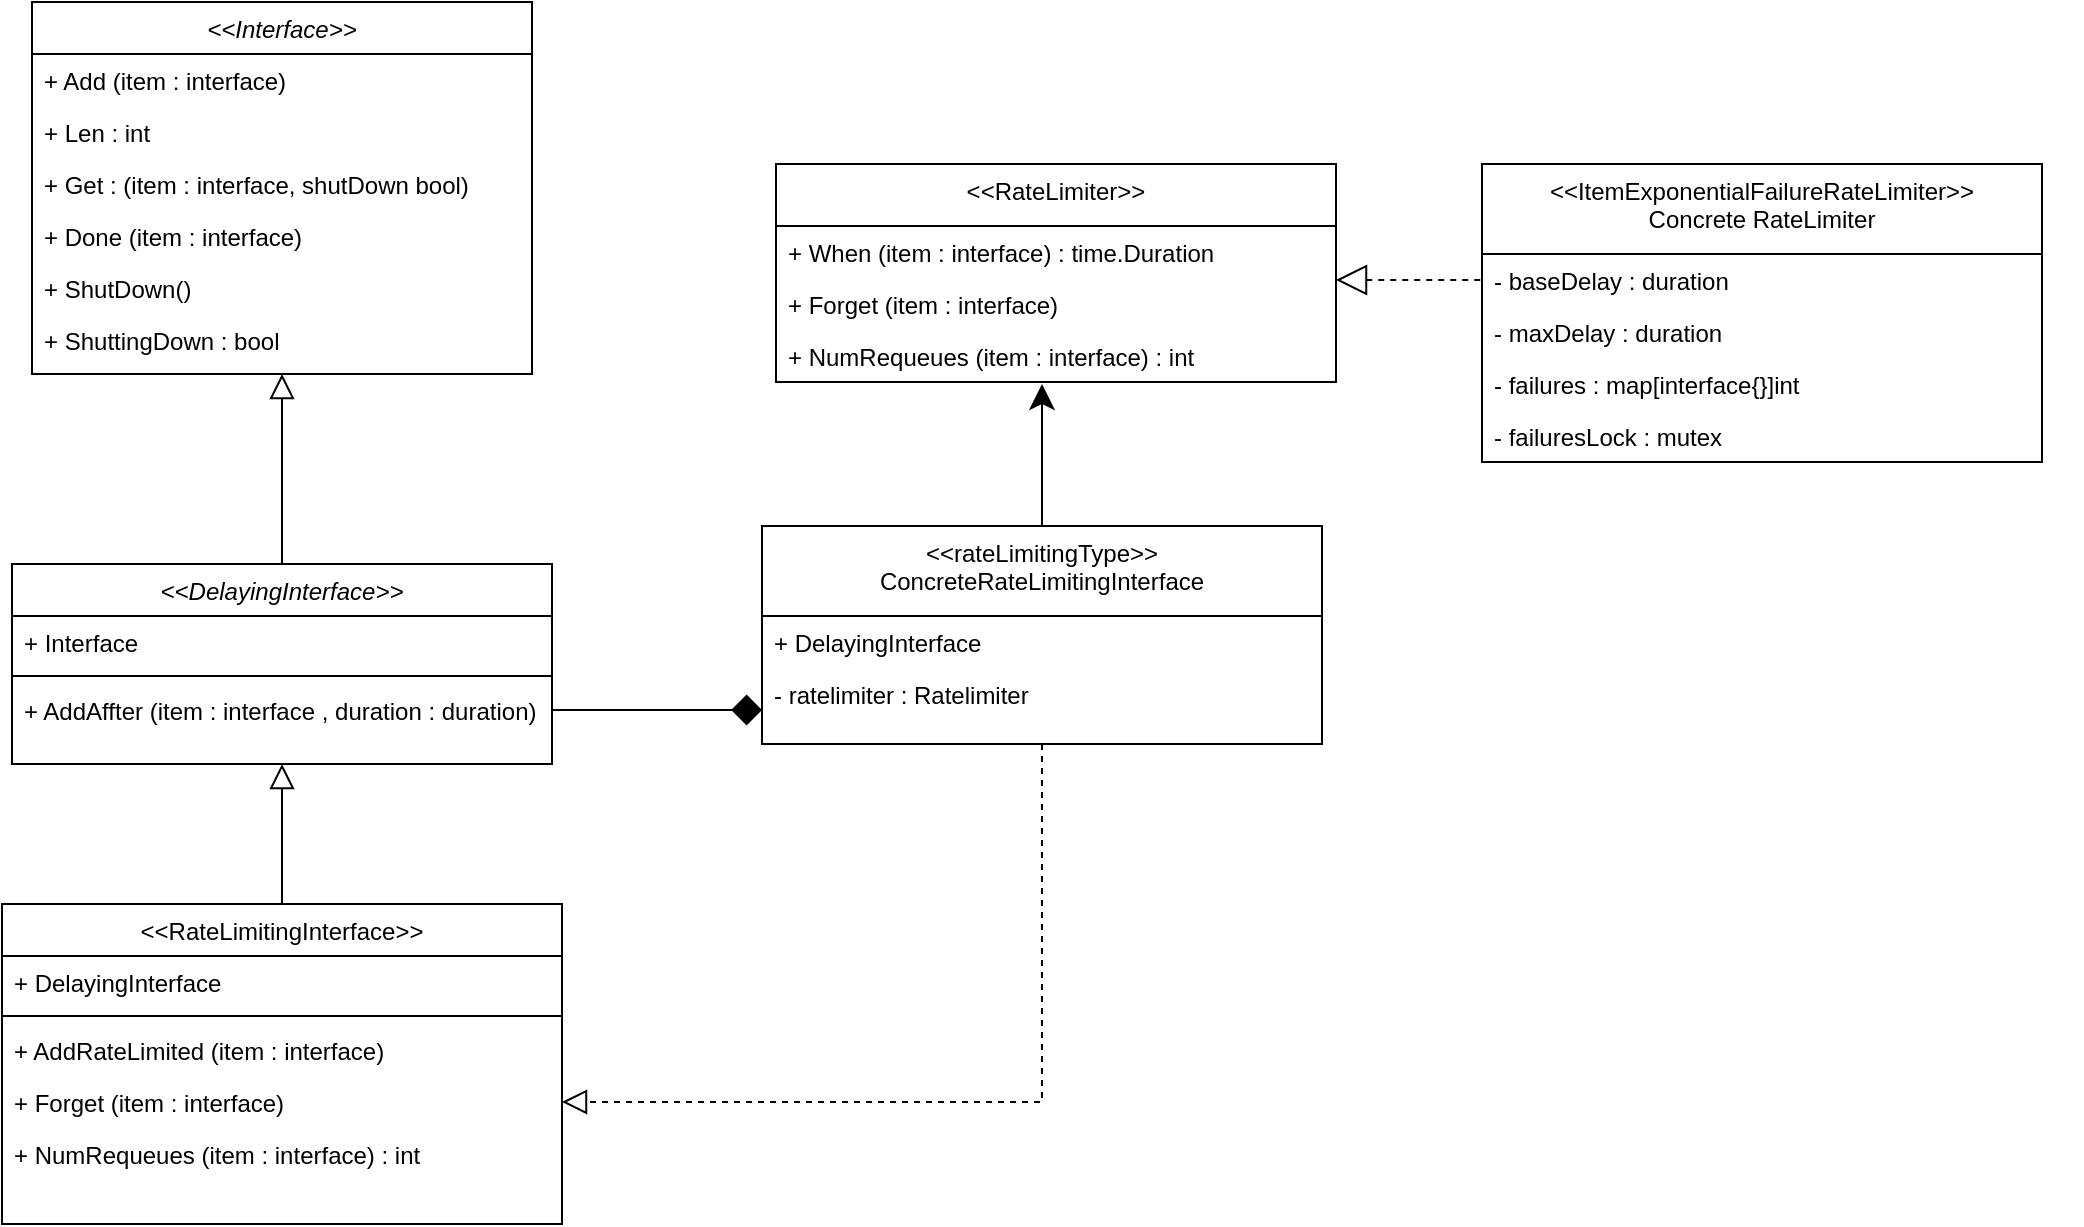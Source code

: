 <mxfile version="13.9.9" type="device"><diagram id="C5RBs43oDa-KdzZeNtuy" name="Page-1"><mxGraphModel dx="1106" dy="1944" grid="1" gridSize="10" guides="1" tooltips="1" connect="1" arrows="1" fold="1" page="1" pageScale="1" pageWidth="827" pageHeight="1169" math="0" shadow="0"><root><mxCell id="WIyWlLk6GJQsqaUBKTNV-0"/><mxCell id="WIyWlLk6GJQsqaUBKTNV-1" parent="WIyWlLk6GJQsqaUBKTNV-0"/><mxCell id="zkfFHV4jXpPFQw0GAbJ--0" value="&lt;&lt;DelayingInterface&gt;&gt;" style="swimlane;fontStyle=2;align=center;verticalAlign=top;childLayout=stackLayout;horizontal=1;startSize=26;horizontalStack=0;resizeParent=1;resizeLast=0;collapsible=1;marginBottom=0;rounded=0;shadow=0;strokeWidth=1;" parent="WIyWlLk6GJQsqaUBKTNV-1" vertex="1"><mxGeometry x="165" y="120" width="270" height="100" as="geometry"><mxRectangle x="230" y="140" width="160" height="26" as="alternateBounds"/></mxGeometry></mxCell><mxCell id="YW8CezzXmLRi1tSEleuj-11" value="+ Interface" style="text;align=left;verticalAlign=top;spacingLeft=4;spacingRight=4;overflow=hidden;rotatable=0;points=[[0,0.5],[1,0.5]];portConstraint=eastwest;" vertex="1" parent="zkfFHV4jXpPFQw0GAbJ--0"><mxGeometry y="26" width="270" height="26" as="geometry"/></mxCell><mxCell id="zkfFHV4jXpPFQw0GAbJ--4" value="" style="line;html=1;strokeWidth=1;align=left;verticalAlign=middle;spacingTop=-1;spacingLeft=3;spacingRight=3;rotatable=0;labelPosition=right;points=[];portConstraint=eastwest;" parent="zkfFHV4jXpPFQw0GAbJ--0" vertex="1"><mxGeometry y="52" width="270" height="8" as="geometry"/></mxCell><mxCell id="YW8CezzXmLRi1tSEleuj-10" value="+ AddAffter (item : interface , duration : duration)" style="text;align=left;verticalAlign=top;spacingLeft=4;spacingRight=4;overflow=hidden;rotatable=0;points=[[0,0.5],[1,0.5]];portConstraint=eastwest;rounded=0;shadow=0;html=0;" vertex="1" parent="zkfFHV4jXpPFQw0GAbJ--0"><mxGeometry y="60" width="270" height="26" as="geometry"/></mxCell><mxCell id="zkfFHV4jXpPFQw0GAbJ--13" value="&lt;&lt;RateLimitingInterface&gt;&gt;" style="swimlane;fontStyle=0;align=center;verticalAlign=top;childLayout=stackLayout;horizontal=1;startSize=26;horizontalStack=0;resizeParent=1;resizeLast=0;collapsible=1;marginBottom=0;rounded=0;shadow=0;strokeWidth=1;" parent="WIyWlLk6GJQsqaUBKTNV-1" vertex="1"><mxGeometry x="160" y="290" width="280" height="160" as="geometry"><mxRectangle x="340" y="380" width="170" height="26" as="alternateBounds"/></mxGeometry></mxCell><mxCell id="zkfFHV4jXpPFQw0GAbJ--14" value="+ DelayingInterface" style="text;align=left;verticalAlign=top;spacingLeft=4;spacingRight=4;overflow=hidden;rotatable=0;points=[[0,0.5],[1,0.5]];portConstraint=eastwest;" parent="zkfFHV4jXpPFQw0GAbJ--13" vertex="1"><mxGeometry y="26" width="280" height="26" as="geometry"/></mxCell><mxCell id="zkfFHV4jXpPFQw0GAbJ--15" value="" style="line;html=1;strokeWidth=1;align=left;verticalAlign=middle;spacingTop=-1;spacingLeft=3;spacingRight=3;rotatable=0;labelPosition=right;points=[];portConstraint=eastwest;" parent="zkfFHV4jXpPFQw0GAbJ--13" vertex="1"><mxGeometry y="52" width="280" height="8" as="geometry"/></mxCell><mxCell id="YW8CezzXmLRi1tSEleuj-12" value="+ AddRateLimited (item : interface)" style="text;align=left;verticalAlign=top;spacingLeft=4;spacingRight=4;overflow=hidden;rotatable=0;points=[[0,0.5],[1,0.5]];portConstraint=eastwest;rounded=0;shadow=0;html=0;" vertex="1" parent="zkfFHV4jXpPFQw0GAbJ--13"><mxGeometry y="60" width="280" height="26" as="geometry"/></mxCell><mxCell id="YW8CezzXmLRi1tSEleuj-13" value="+ Forget (item : interface)" style="text;align=left;verticalAlign=top;spacingLeft=4;spacingRight=4;overflow=hidden;rotatable=0;points=[[0,0.5],[1,0.5]];portConstraint=eastwest;rounded=0;shadow=0;html=0;" vertex="1" parent="zkfFHV4jXpPFQw0GAbJ--13"><mxGeometry y="86" width="280" height="26" as="geometry"/></mxCell><mxCell id="YW8CezzXmLRi1tSEleuj-14" value="+ NumRequeues (item : interface) : int" style="text;align=left;verticalAlign=top;spacingLeft=4;spacingRight=4;overflow=hidden;rotatable=0;points=[[0,0.5],[1,0.5]];portConstraint=eastwest;rounded=0;shadow=0;html=0;" vertex="1" parent="zkfFHV4jXpPFQw0GAbJ--13"><mxGeometry y="112" width="280" height="26" as="geometry"/></mxCell><mxCell id="zkfFHV4jXpPFQw0GAbJ--16" value="" style="endArrow=block;endSize=10;endFill=0;shadow=0;strokeWidth=1;rounded=0;edgeStyle=elbowEdgeStyle;elbow=vertical;" parent="WIyWlLk6GJQsqaUBKTNV-1" source="zkfFHV4jXpPFQw0GAbJ--13" target="zkfFHV4jXpPFQw0GAbJ--0" edge="1"><mxGeometry width="160" relative="1" as="geometry"><mxPoint x="210" y="373" as="sourcePoint"/><mxPoint x="310" y="271" as="targetPoint"/></mxGeometry></mxCell><mxCell id="YW8CezzXmLRi1tSEleuj-0" value="&lt;&lt;Interface&gt;&gt;" style="swimlane;fontStyle=2;align=center;verticalAlign=top;childLayout=stackLayout;horizontal=1;startSize=26;horizontalStack=0;resizeParent=1;resizeLast=0;collapsible=1;marginBottom=0;rounded=0;shadow=0;strokeWidth=1;" vertex="1" parent="WIyWlLk6GJQsqaUBKTNV-1"><mxGeometry x="175" y="-161" width="250" height="186" as="geometry"><mxRectangle x="230" y="140" width="160" height="26" as="alternateBounds"/></mxGeometry></mxCell><mxCell id="YW8CezzXmLRi1tSEleuj-1" value="+ Add (item : interface)" style="text;align=left;verticalAlign=top;spacingLeft=4;spacingRight=4;overflow=hidden;rotatable=0;points=[[0,0.5],[1,0.5]];portConstraint=eastwest;" vertex="1" parent="YW8CezzXmLRi1tSEleuj-0"><mxGeometry y="26" width="250" height="26" as="geometry"/></mxCell><mxCell id="YW8CezzXmLRi1tSEleuj-2" value="+ Len : int" style="text;align=left;verticalAlign=top;spacingLeft=4;spacingRight=4;overflow=hidden;rotatable=0;points=[[0,0.5],[1,0.5]];portConstraint=eastwest;rounded=0;shadow=0;html=0;" vertex="1" parent="YW8CezzXmLRi1tSEleuj-0"><mxGeometry y="52" width="250" height="26" as="geometry"/></mxCell><mxCell id="YW8CezzXmLRi1tSEleuj-3" value="+ Get : (item : interface, shutDown bool)" style="text;align=left;verticalAlign=top;spacingLeft=4;spacingRight=4;overflow=hidden;rotatable=0;points=[[0,0.5],[1,0.5]];portConstraint=eastwest;rounded=0;shadow=0;html=0;" vertex="1" parent="YW8CezzXmLRi1tSEleuj-0"><mxGeometry y="78" width="250" height="26" as="geometry"/></mxCell><mxCell id="YW8CezzXmLRi1tSEleuj-6" value="+ Done (item : interface)" style="text;align=left;verticalAlign=top;spacingLeft=4;spacingRight=4;overflow=hidden;rotatable=0;points=[[0,0.5],[1,0.5]];portConstraint=eastwest;rounded=0;shadow=0;html=0;" vertex="1" parent="YW8CezzXmLRi1tSEleuj-0"><mxGeometry y="104" width="250" height="26" as="geometry"/></mxCell><mxCell id="YW8CezzXmLRi1tSEleuj-7" value="+ ShutDown()" style="text;align=left;verticalAlign=top;spacingLeft=4;spacingRight=4;overflow=hidden;rotatable=0;points=[[0,0.5],[1,0.5]];portConstraint=eastwest;rounded=0;shadow=0;html=0;" vertex="1" parent="YW8CezzXmLRi1tSEleuj-0"><mxGeometry y="130" width="250" height="26" as="geometry"/></mxCell><mxCell id="YW8CezzXmLRi1tSEleuj-8" value="+ ShuttingDown : bool" style="text;align=left;verticalAlign=top;spacingLeft=4;spacingRight=4;overflow=hidden;rotatable=0;points=[[0,0.5],[1,0.5]];portConstraint=eastwest;rounded=0;shadow=0;html=0;" vertex="1" parent="YW8CezzXmLRi1tSEleuj-0"><mxGeometry y="156" width="250" height="26" as="geometry"/></mxCell><mxCell id="YW8CezzXmLRi1tSEleuj-15" value="" style="endArrow=block;endSize=10;endFill=0;shadow=0;strokeWidth=1;rounded=0;edgeStyle=elbowEdgeStyle;elbow=vertical;entryX=0.5;entryY=1;entryDx=0;entryDy=0;" edge="1" parent="WIyWlLk6GJQsqaUBKTNV-1" target="YW8CezzXmLRi1tSEleuj-0"><mxGeometry width="160" relative="1" as="geometry"><mxPoint x="300" y="120" as="sourcePoint"/><mxPoint x="299.5" y="50" as="targetPoint"/><Array as="points"><mxPoint x="349.5" y="85"/></Array></mxGeometry></mxCell><mxCell id="YW8CezzXmLRi1tSEleuj-23" style="edgeStyle=orthogonalEdgeStyle;rounded=0;orthogonalLoop=1;jettySize=auto;html=1;entryX=1;entryY=0.5;entryDx=0;entryDy=0;startArrow=none;startFill=0;endArrow=block;endFill=0;strokeWidth=1;dashed=1;endSize=10;" edge="1" parent="WIyWlLk6GJQsqaUBKTNV-1" source="YW8CezzXmLRi1tSEleuj-16" target="YW8CezzXmLRi1tSEleuj-13"><mxGeometry relative="1" as="geometry"/></mxCell><mxCell id="YW8CezzXmLRi1tSEleuj-33" style="edgeStyle=elbowEdgeStyle;rounded=0;orthogonalLoop=1;jettySize=auto;elbow=vertical;html=1;startArrow=none;startFill=0;endArrow=classic;endFill=1;endSize=10;strokeWidth=1;startSize=10;" edge="1" parent="WIyWlLk6GJQsqaUBKTNV-1" source="YW8CezzXmLRi1tSEleuj-16"><mxGeometry relative="1" as="geometry"><mxPoint x="680" y="30" as="targetPoint"/></mxGeometry></mxCell><mxCell id="YW8CezzXmLRi1tSEleuj-16" value="&lt;&lt;rateLimitingType&gt;&gt;&#10;ConcreteRateLimitingInterface" style="swimlane;fontStyle=0;align=center;verticalAlign=top;childLayout=stackLayout;horizontal=1;startSize=45;horizontalStack=0;resizeParent=1;resizeLast=0;collapsible=1;marginBottom=0;rounded=0;shadow=0;strokeWidth=1;" vertex="1" parent="WIyWlLk6GJQsqaUBKTNV-1"><mxGeometry x="540" y="101" width="280" height="109" as="geometry"><mxRectangle x="340" y="380" width="170" height="26" as="alternateBounds"/></mxGeometry></mxCell><mxCell id="YW8CezzXmLRi1tSEleuj-17" value="+ DelayingInterface" style="text;align=left;verticalAlign=top;spacingLeft=4;spacingRight=4;overflow=hidden;rotatable=0;points=[[0,0.5],[1,0.5]];portConstraint=eastwest;" vertex="1" parent="YW8CezzXmLRi1tSEleuj-16"><mxGeometry y="45" width="280" height="26" as="geometry"/></mxCell><mxCell id="YW8CezzXmLRi1tSEleuj-25" value="- ratelimiter : Ratelimiter" style="text;align=left;verticalAlign=top;spacingLeft=4;spacingRight=4;overflow=hidden;rotatable=0;points=[[0,0.5],[1,0.5]];portConstraint=eastwest;" vertex="1" parent="YW8CezzXmLRi1tSEleuj-16"><mxGeometry y="71" width="280" height="26" as="geometry"/></mxCell><mxCell id="YW8CezzXmLRi1tSEleuj-24" value="" style="endArrow=none;endSize=13;endFill=0;shadow=0;strokeWidth=1;rounded=0;elbow=vertical;entryX=1;entryY=0.5;entryDx=0;entryDy=0;startArrow=diamond;startFill=1;startSize=13;edgeStyle=elbowEdgeStyle;" edge="1" parent="WIyWlLk6GJQsqaUBKTNV-1" source="YW8CezzXmLRi1tSEleuj-25" target="YW8CezzXmLRi1tSEleuj-10"><mxGeometry width="160" relative="1" as="geometry"><mxPoint x="310" y="300" as="sourcePoint"/><mxPoint x="310" y="230" as="targetPoint"/></mxGeometry></mxCell><mxCell id="YW8CezzXmLRi1tSEleuj-39" style="edgeStyle=elbowEdgeStyle;rounded=0;orthogonalLoop=1;jettySize=auto;elbow=vertical;html=1;startArrow=block;startFill=0;startSize=13;endArrow=none;endFill=0;endSize=13;strokeWidth=1;dashed=1;" edge="1" parent="WIyWlLk6GJQsqaUBKTNV-1" source="YW8CezzXmLRi1tSEleuj-26" target="YW8CezzXmLRi1tSEleuj-35"><mxGeometry relative="1" as="geometry"/></mxCell><mxCell id="YW8CezzXmLRi1tSEleuj-26" value="&lt;&lt;RateLimiter&gt;&gt;" style="swimlane;fontStyle=0;align=center;verticalAlign=top;childLayout=stackLayout;horizontal=1;startSize=31;horizontalStack=0;resizeParent=1;resizeLast=0;collapsible=1;marginBottom=0;rounded=0;shadow=0;strokeWidth=1;" vertex="1" parent="WIyWlLk6GJQsqaUBKTNV-1"><mxGeometry x="547" y="-80" width="280" height="109" as="geometry"><mxRectangle x="340" y="380" width="170" height="26" as="alternateBounds"/></mxGeometry></mxCell><mxCell id="YW8CezzXmLRi1tSEleuj-30" value="+ When (item : interface) : time.Duration" style="text;align=left;verticalAlign=top;spacingLeft=4;spacingRight=4;overflow=hidden;rotatable=0;points=[[0,0.5],[1,0.5]];portConstraint=eastwest;rounded=0;shadow=0;html=0;" vertex="1" parent="YW8CezzXmLRi1tSEleuj-26"><mxGeometry y="31" width="280" height="26" as="geometry"/></mxCell><mxCell id="YW8CezzXmLRi1tSEleuj-31" value="+ Forget (item : interface)" style="text;align=left;verticalAlign=top;spacingLeft=4;spacingRight=4;overflow=hidden;rotatable=0;points=[[0,0.5],[1,0.5]];portConstraint=eastwest;rounded=0;shadow=0;html=0;" vertex="1" parent="YW8CezzXmLRi1tSEleuj-26"><mxGeometry y="57" width="280" height="26" as="geometry"/></mxCell><mxCell id="YW8CezzXmLRi1tSEleuj-32" value="+ NumRequeues (item : interface) : int" style="text;align=left;verticalAlign=top;spacingLeft=4;spacingRight=4;overflow=hidden;rotatable=0;points=[[0,0.5],[1,0.5]];portConstraint=eastwest;rounded=0;shadow=0;html=0;" vertex="1" parent="YW8CezzXmLRi1tSEleuj-26"><mxGeometry y="83" width="280" height="26" as="geometry"/></mxCell><mxCell id="YW8CezzXmLRi1tSEleuj-34" value="&lt;&lt;ItemExponentialFailureRateLimiter&gt;&gt;&#10;Concrete RateLimiter" style="swimlane;fontStyle=0;align=center;verticalAlign=top;childLayout=stackLayout;horizontal=1;startSize=45;horizontalStack=0;resizeParent=1;resizeLast=0;collapsible=1;marginBottom=0;rounded=0;shadow=0;strokeWidth=1;" vertex="1" parent="WIyWlLk6GJQsqaUBKTNV-1"><mxGeometry x="900" y="-80" width="280" height="149" as="geometry"><mxRectangle x="340" y="380" width="170" height="26" as="alternateBounds"/></mxGeometry></mxCell><mxCell id="YW8CezzXmLRi1tSEleuj-35" value="- baseDelay : duration" style="text;align=left;verticalAlign=top;spacingLeft=4;spacingRight=4;overflow=hidden;rotatable=0;points=[[0,0.5],[1,0.5]];portConstraint=eastwest;" vertex="1" parent="YW8CezzXmLRi1tSEleuj-34"><mxGeometry y="45" width="280" height="26" as="geometry"/></mxCell><mxCell id="YW8CezzXmLRi1tSEleuj-36" value="- maxDelay : duration" style="text;align=left;verticalAlign=top;spacingLeft=4;spacingRight=4;overflow=hidden;rotatable=0;points=[[0,0.5],[1,0.5]];portConstraint=eastwest;" vertex="1" parent="YW8CezzXmLRi1tSEleuj-34"><mxGeometry y="71" width="280" height="26" as="geometry"/></mxCell><mxCell id="YW8CezzXmLRi1tSEleuj-37" value="- failures : map[interface{}]int" style="text;align=left;verticalAlign=top;spacingLeft=4;spacingRight=4;overflow=hidden;rotatable=0;points=[[0,0.5],[1,0.5]];portConstraint=eastwest;" vertex="1" parent="YW8CezzXmLRi1tSEleuj-34"><mxGeometry y="97" width="280" height="26" as="geometry"/></mxCell><mxCell id="YW8CezzXmLRi1tSEleuj-38" value="- failuresLock : mutex" style="text;align=left;verticalAlign=top;spacingLeft=4;spacingRight=4;overflow=hidden;rotatable=0;points=[[0,0.5],[1,0.5]];portConstraint=eastwest;" vertex="1" parent="YW8CezzXmLRi1tSEleuj-34"><mxGeometry y="123" width="280" height="26" as="geometry"/></mxCell><mxCell id="YW8CezzXmLRi1tSEleuj-40" value="" style="rounded=0;whiteSpace=wrap;html=1;fillColor=none;strokeColor=none;" vertex="1" parent="WIyWlLk6GJQsqaUBKTNV-1"><mxGeometry x="500" y="-117" width="700" height="217" as="geometry"/></mxCell></root></mxGraphModel></diagram></mxfile>